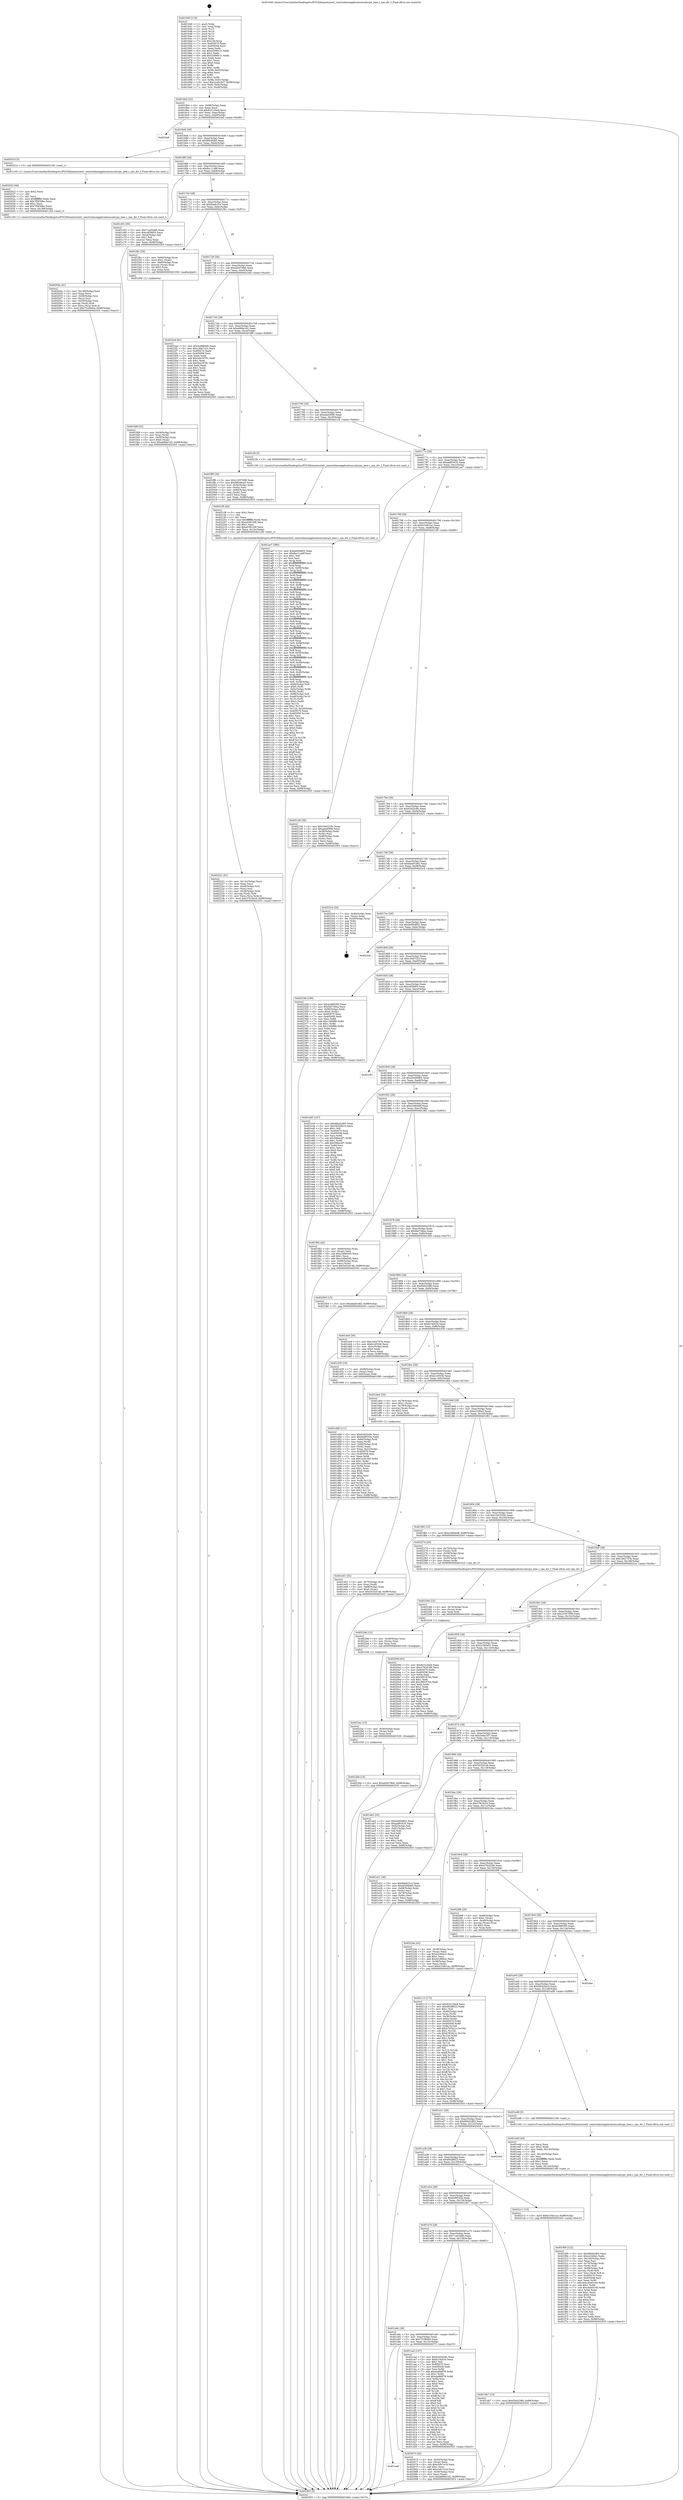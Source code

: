 digraph "0x401640" {
  label = "0x401640 (/mnt/c/Users/mathe/Desktop/tcc/POCII/binaries/extr_reactosbaseapplicationscalcrpn_ieee.c_rpn_div_f_Final-ollvm.out::main(0))"
  labelloc = "t"
  node[shape=record]

  Entry [label="",width=0.3,height=0.3,shape=circle,fillcolor=black,style=filled]
  "0x4016b4" [label="{
     0x4016b4 [32]\l
     | [instrs]\l
     &nbsp;&nbsp;0x4016b4 \<+6\>: mov -0x98(%rbp),%eax\l
     &nbsp;&nbsp;0x4016ba \<+2\>: mov %eax,%ecx\l
     &nbsp;&nbsp;0x4016bc \<+6\>: sub $0x82312be4,%ecx\l
     &nbsp;&nbsp;0x4016c2 \<+6\>: mov %eax,-0xac(%rbp)\l
     &nbsp;&nbsp;0x4016c8 \<+6\>: mov %ecx,-0xb0(%rbp)\l
     &nbsp;&nbsp;0x4016ce \<+6\>: je 00000000004024af \<main+0xe6f\>\l
  }"]
  "0x4024af" [label="{
     0x4024af\l
  }", style=dashed]
  "0x4016d4" [label="{
     0x4016d4 [28]\l
     | [instrs]\l
     &nbsp;&nbsp;0x4016d4 \<+5\>: jmp 00000000004016d9 \<main+0x99\>\l
     &nbsp;&nbsp;0x4016d9 \<+6\>: mov -0xac(%rbp),%eax\l
     &nbsp;&nbsp;0x4016df \<+5\>: sub $0x8854fcb5,%eax\l
     &nbsp;&nbsp;0x4016e4 \<+6\>: mov %eax,-0xb4(%rbp)\l
     &nbsp;&nbsp;0x4016ea \<+6\>: je 000000000040201d \<main+0x9dd\>\l
  }"]
  Exit [label="",width=0.3,height=0.3,shape=circle,fillcolor=black,style=filled,peripheries=2]
  "0x40201d" [label="{
     0x40201d [5]\l
     | [instrs]\l
     &nbsp;&nbsp;0x40201d \<+5\>: call 0000000000401160 \<next_i\>\l
     | [calls]\l
     &nbsp;&nbsp;0x401160 \{1\} (/mnt/c/Users/mathe/Desktop/tcc/POCII/binaries/extr_reactosbaseapplicationscalcrpn_ieee.c_rpn_div_f_Final-ollvm.out::next_i)\l
  }"]
  "0x4016f0" [label="{
     0x4016f0 [28]\l
     | [instrs]\l
     &nbsp;&nbsp;0x4016f0 \<+5\>: jmp 00000000004016f5 \<main+0xb5\>\l
     &nbsp;&nbsp;0x4016f5 \<+6\>: mov -0xac(%rbp),%eax\l
     &nbsp;&nbsp;0x4016fb \<+5\>: sub $0x8a111a6f,%eax\l
     &nbsp;&nbsp;0x401700 \<+6\>: mov %eax,-0xb8(%rbp)\l
     &nbsp;&nbsp;0x401706 \<+6\>: je 0000000000401c63 \<main+0x623\>\l
  }"]
  "0x4022bb" [label="{
     0x4022bb [15]\l
     | [instrs]\l
     &nbsp;&nbsp;0x4022bb \<+10\>: movl $0xa5b078b6,-0x98(%rbp)\l
     &nbsp;&nbsp;0x4022c5 \<+5\>: jmp 0000000000402503 \<main+0xec3\>\l
  }"]
  "0x401c63" [label="{
     0x401c63 [30]\l
     | [instrs]\l
     &nbsp;&nbsp;0x401c63 \<+5\>: mov $0x71a03a90,%eax\l
     &nbsp;&nbsp;0x401c68 \<+5\>: mov $0xc4f3fd03,%ecx\l
     &nbsp;&nbsp;0x401c6d \<+3\>: mov -0x2d(%rbp),%dl\l
     &nbsp;&nbsp;0x401c70 \<+3\>: test $0x1,%dl\l
     &nbsp;&nbsp;0x401c73 \<+3\>: cmovne %ecx,%eax\l
     &nbsp;&nbsp;0x401c76 \<+6\>: mov %eax,-0x98(%rbp)\l
     &nbsp;&nbsp;0x401c7c \<+5\>: jmp 0000000000402503 \<main+0xec3\>\l
  }"]
  "0x40170c" [label="{
     0x40170c [28]\l
     | [instrs]\l
     &nbsp;&nbsp;0x40170c \<+5\>: jmp 0000000000401711 \<main+0xd1\>\l
     &nbsp;&nbsp;0x401711 \<+6\>: mov -0xac(%rbp),%eax\l
     &nbsp;&nbsp;0x401717 \<+5\>: sub $0x94afc31e,%eax\l
     &nbsp;&nbsp;0x40171c \<+6\>: mov %eax,-0xbc(%rbp)\l
     &nbsp;&nbsp;0x401722 \<+6\>: je 0000000000401fbc \<main+0x97c\>\l
  }"]
  "0x4022ac" [label="{
     0x4022ac [15]\l
     | [instrs]\l
     &nbsp;&nbsp;0x4022ac \<+4\>: mov -0x40(%rbp),%rax\l
     &nbsp;&nbsp;0x4022b0 \<+3\>: mov (%rax),%rax\l
     &nbsp;&nbsp;0x4022b3 \<+3\>: mov %rax,%rdi\l
     &nbsp;&nbsp;0x4022b6 \<+5\>: call 0000000000401030 \<free@plt\>\l
     | [calls]\l
     &nbsp;&nbsp;0x401030 \{1\} (unknown)\l
  }"]
  "0x401fbc" [label="{
     0x401fbc [29]\l
     | [instrs]\l
     &nbsp;&nbsp;0x401fbc \<+4\>: mov -0x60(%rbp),%rax\l
     &nbsp;&nbsp;0x401fc0 \<+6\>: movl $0x1,(%rax)\l
     &nbsp;&nbsp;0x401fc6 \<+4\>: mov -0x60(%rbp),%rax\l
     &nbsp;&nbsp;0x401fca \<+3\>: movslq (%rax),%rax\l
     &nbsp;&nbsp;0x401fcd \<+4\>: shl $0x2,%rax\l
     &nbsp;&nbsp;0x401fd1 \<+3\>: mov %rax,%rdi\l
     &nbsp;&nbsp;0x401fd4 \<+5\>: call 0000000000401050 \<malloc@plt\>\l
     | [calls]\l
     &nbsp;&nbsp;0x401050 \{1\} (unknown)\l
  }"]
  "0x401728" [label="{
     0x401728 [28]\l
     | [instrs]\l
     &nbsp;&nbsp;0x401728 \<+5\>: jmp 000000000040172d \<main+0xed\>\l
     &nbsp;&nbsp;0x40172d \<+6\>: mov -0xac(%rbp),%eax\l
     &nbsp;&nbsp;0x401733 \<+5\>: sub $0xa5b078b6,%eax\l
     &nbsp;&nbsp;0x401738 \<+6\>: mov %eax,-0xc0(%rbp)\l
     &nbsp;&nbsp;0x40173e \<+6\>: je 00000000004022ed \<main+0xcad\>\l
  }"]
  "0x40229d" [label="{
     0x40229d [15]\l
     | [instrs]\l
     &nbsp;&nbsp;0x40229d \<+4\>: mov -0x58(%rbp),%rax\l
     &nbsp;&nbsp;0x4022a1 \<+3\>: mov (%rax),%rax\l
     &nbsp;&nbsp;0x4022a4 \<+3\>: mov %rax,%rdi\l
     &nbsp;&nbsp;0x4022a7 \<+5\>: call 0000000000401030 \<free@plt\>\l
     | [calls]\l
     &nbsp;&nbsp;0x401030 \{1\} (unknown)\l
  }"]
  "0x4022ed" [label="{
     0x4022ed [91]\l
     | [instrs]\l
     &nbsp;&nbsp;0x4022ed \<+5\>: mov $0x4c998300,%eax\l
     &nbsp;&nbsp;0x4022f2 \<+5\>: mov $0xc36d7c53,%ecx\l
     &nbsp;&nbsp;0x4022f7 \<+7\>: mov 0x405070,%edx\l
     &nbsp;&nbsp;0x4022fe \<+7\>: mov 0x405058,%esi\l
     &nbsp;&nbsp;0x402305 \<+2\>: mov %edx,%edi\l
     &nbsp;&nbsp;0x402307 \<+6\>: add $0x5eb19781,%edi\l
     &nbsp;&nbsp;0x40230d \<+3\>: sub $0x1,%edi\l
     &nbsp;&nbsp;0x402310 \<+6\>: sub $0x5eb19781,%edi\l
     &nbsp;&nbsp;0x402316 \<+3\>: imul %edi,%edx\l
     &nbsp;&nbsp;0x402319 \<+3\>: and $0x1,%edx\l
     &nbsp;&nbsp;0x40231c \<+3\>: cmp $0x0,%edx\l
     &nbsp;&nbsp;0x40231f \<+4\>: sete %r8b\l
     &nbsp;&nbsp;0x402323 \<+3\>: cmp $0xa,%esi\l
     &nbsp;&nbsp;0x402326 \<+4\>: setl %r9b\l
     &nbsp;&nbsp;0x40232a \<+3\>: mov %r8b,%r10b\l
     &nbsp;&nbsp;0x40232d \<+3\>: and %r9b,%r10b\l
     &nbsp;&nbsp;0x402330 \<+3\>: xor %r9b,%r8b\l
     &nbsp;&nbsp;0x402333 \<+3\>: or %r8b,%r10b\l
     &nbsp;&nbsp;0x402336 \<+4\>: test $0x1,%r10b\l
     &nbsp;&nbsp;0x40233a \<+3\>: cmovne %ecx,%eax\l
     &nbsp;&nbsp;0x40233d \<+6\>: mov %eax,-0x98(%rbp)\l
     &nbsp;&nbsp;0x402343 \<+5\>: jmp 0000000000402503 \<main+0xec3\>\l
  }"]
  "0x401744" [label="{
     0x401744 [28]\l
     | [instrs]\l
     &nbsp;&nbsp;0x401744 \<+5\>: jmp 0000000000401749 \<main+0x109\>\l
     &nbsp;&nbsp;0x401749 \<+6\>: mov -0xac(%rbp),%eax\l
     &nbsp;&nbsp;0x40174f \<+5\>: sub $0xa688e1d2,%eax\l
     &nbsp;&nbsp;0x401754 \<+6\>: mov %eax,-0xc4(%rbp)\l
     &nbsp;&nbsp;0x40175a \<+6\>: je 0000000000401ff9 \<main+0x9b9\>\l
  }"]
  "0x40228e" [label="{
     0x40228e [15]\l
     | [instrs]\l
     &nbsp;&nbsp;0x40228e \<+4\>: mov -0x70(%rbp),%rax\l
     &nbsp;&nbsp;0x402292 \<+3\>: mov (%rax),%rax\l
     &nbsp;&nbsp;0x402295 \<+3\>: mov %rax,%rdi\l
     &nbsp;&nbsp;0x402298 \<+5\>: call 0000000000401030 \<free@plt\>\l
     | [calls]\l
     &nbsp;&nbsp;0x401030 \{1\} (unknown)\l
  }"]
  "0x401ff9" [label="{
     0x401ff9 [36]\l
     | [instrs]\l
     &nbsp;&nbsp;0x401ff9 \<+5\>: mov $0x21937098,%eax\l
     &nbsp;&nbsp;0x401ffe \<+5\>: mov $0x8854fcb5,%ecx\l
     &nbsp;&nbsp;0x402003 \<+4\>: mov -0x50(%rbp),%rdx\l
     &nbsp;&nbsp;0x402007 \<+2\>: mov (%rdx),%esi\l
     &nbsp;&nbsp;0x402009 \<+4\>: mov -0x60(%rbp),%rdx\l
     &nbsp;&nbsp;0x40200d \<+2\>: cmp (%rdx),%esi\l
     &nbsp;&nbsp;0x40200f \<+3\>: cmovl %ecx,%eax\l
     &nbsp;&nbsp;0x402012 \<+6\>: mov %eax,-0x98(%rbp)\l
     &nbsp;&nbsp;0x402018 \<+5\>: jmp 0000000000402503 \<main+0xec3\>\l
  }"]
  "0x401760" [label="{
     0x401760 [28]\l
     | [instrs]\l
     &nbsp;&nbsp;0x401760 \<+5\>: jmp 0000000000401765 \<main+0x125\>\l
     &nbsp;&nbsp;0x401765 \<+6\>: mov -0xac(%rbp),%eax\l
     &nbsp;&nbsp;0x40176b \<+5\>: sub $0xaab45f06,%eax\l
     &nbsp;&nbsp;0x401770 \<+6\>: mov %eax,-0xc8(%rbp)\l
     &nbsp;&nbsp;0x401776 \<+6\>: je 00000000004021f4 \<main+0xbb4\>\l
  }"]
  "0x402221" [label="{
     0x402221 [41]\l
     | [instrs]\l
     &nbsp;&nbsp;0x402221 \<+6\>: mov -0x14c(%rbp),%ecx\l
     &nbsp;&nbsp;0x402227 \<+3\>: imul %eax,%ecx\l
     &nbsp;&nbsp;0x40222a \<+4\>: mov -0x40(%rbp),%rsi\l
     &nbsp;&nbsp;0x40222e \<+3\>: mov (%rsi),%rsi\l
     &nbsp;&nbsp;0x402231 \<+4\>: mov -0x38(%rbp),%rdi\l
     &nbsp;&nbsp;0x402235 \<+3\>: movslq (%rdi),%rdi\l
     &nbsp;&nbsp;0x402238 \<+3\>: mov %ecx,(%rsi,%rdi,4)\l
     &nbsp;&nbsp;0x40223b \<+10\>: movl $0x3761fe24,-0x98(%rbp)\l
     &nbsp;&nbsp;0x402245 \<+5\>: jmp 0000000000402503 \<main+0xec3\>\l
  }"]
  "0x4021f4" [label="{
     0x4021f4 [5]\l
     | [instrs]\l
     &nbsp;&nbsp;0x4021f4 \<+5\>: call 0000000000401160 \<next_i\>\l
     | [calls]\l
     &nbsp;&nbsp;0x401160 \{1\} (/mnt/c/Users/mathe/Desktop/tcc/POCII/binaries/extr_reactosbaseapplicationscalcrpn_ieee.c_rpn_div_f_Final-ollvm.out::next_i)\l
  }"]
  "0x40177c" [label="{
     0x40177c [28]\l
     | [instrs]\l
     &nbsp;&nbsp;0x40177c \<+5\>: jmp 0000000000401781 \<main+0x141\>\l
     &nbsp;&nbsp;0x401781 \<+6\>: mov -0xac(%rbp),%eax\l
     &nbsp;&nbsp;0x401787 \<+5\>: sub $0xaaf93435,%eax\l
     &nbsp;&nbsp;0x40178c \<+6\>: mov %eax,-0xcc(%rbp)\l
     &nbsp;&nbsp;0x401792 \<+6\>: je 0000000000401ae7 \<main+0x4a7\>\l
  }"]
  "0x4021f9" [label="{
     0x4021f9 [40]\l
     | [instrs]\l
     &nbsp;&nbsp;0x4021f9 \<+5\>: mov $0x2,%ecx\l
     &nbsp;&nbsp;0x4021fe \<+1\>: cltd\l
     &nbsp;&nbsp;0x4021ff \<+2\>: idiv %ecx\l
     &nbsp;&nbsp;0x402201 \<+6\>: imul $0xfffffffe,%edx,%ecx\l
     &nbsp;&nbsp;0x402207 \<+6\>: sub $0xa03812f8,%ecx\l
     &nbsp;&nbsp;0x40220d \<+3\>: add $0x1,%ecx\l
     &nbsp;&nbsp;0x402210 \<+6\>: add $0xa03812f8,%ecx\l
     &nbsp;&nbsp;0x402216 \<+6\>: mov %ecx,-0x14c(%rbp)\l
     &nbsp;&nbsp;0x40221c \<+5\>: call 0000000000401160 \<next_i\>\l
     | [calls]\l
     &nbsp;&nbsp;0x401160 \{1\} (/mnt/c/Users/mathe/Desktop/tcc/POCII/binaries/extr_reactosbaseapplicationscalcrpn_ieee.c_rpn_div_f_Final-ollvm.out::next_i)\l
  }"]
  "0x401ae7" [label="{
     0x401ae7 [380]\l
     | [instrs]\l
     &nbsp;&nbsp;0x401ae7 \<+5\>: mov $0xbe95d852,%eax\l
     &nbsp;&nbsp;0x401aec \<+5\>: mov $0x8a111a6f,%ecx\l
     &nbsp;&nbsp;0x401af1 \<+2\>: mov $0x1,%dl\l
     &nbsp;&nbsp;0x401af3 \<+2\>: xor %esi,%esi\l
     &nbsp;&nbsp;0x401af5 \<+3\>: mov %rsp,%rdi\l
     &nbsp;&nbsp;0x401af8 \<+4\>: add $0xfffffffffffffff0,%rdi\l
     &nbsp;&nbsp;0x401afc \<+3\>: mov %rdi,%rsp\l
     &nbsp;&nbsp;0x401aff \<+7\>: mov %rdi,-0x90(%rbp)\l
     &nbsp;&nbsp;0x401b06 \<+3\>: mov %rsp,%rdi\l
     &nbsp;&nbsp;0x401b09 \<+4\>: add $0xfffffffffffffff0,%rdi\l
     &nbsp;&nbsp;0x401b0d \<+3\>: mov %rdi,%rsp\l
     &nbsp;&nbsp;0x401b10 \<+3\>: mov %rsp,%r8\l
     &nbsp;&nbsp;0x401b13 \<+4\>: add $0xfffffffffffffff0,%r8\l
     &nbsp;&nbsp;0x401b17 \<+3\>: mov %r8,%rsp\l
     &nbsp;&nbsp;0x401b1a \<+7\>: mov %r8,-0x88(%rbp)\l
     &nbsp;&nbsp;0x401b21 \<+3\>: mov %rsp,%r8\l
     &nbsp;&nbsp;0x401b24 \<+4\>: add $0xfffffffffffffff0,%r8\l
     &nbsp;&nbsp;0x401b28 \<+3\>: mov %r8,%rsp\l
     &nbsp;&nbsp;0x401b2b \<+4\>: mov %r8,-0x80(%rbp)\l
     &nbsp;&nbsp;0x401b2f \<+3\>: mov %rsp,%r8\l
     &nbsp;&nbsp;0x401b32 \<+4\>: add $0xfffffffffffffff0,%r8\l
     &nbsp;&nbsp;0x401b36 \<+3\>: mov %r8,%rsp\l
     &nbsp;&nbsp;0x401b39 \<+4\>: mov %r8,-0x78(%rbp)\l
     &nbsp;&nbsp;0x401b3d \<+3\>: mov %rsp,%r8\l
     &nbsp;&nbsp;0x401b40 \<+4\>: add $0xfffffffffffffff0,%r8\l
     &nbsp;&nbsp;0x401b44 \<+3\>: mov %r8,%rsp\l
     &nbsp;&nbsp;0x401b47 \<+4\>: mov %r8,-0x70(%rbp)\l
     &nbsp;&nbsp;0x401b4b \<+3\>: mov %rsp,%r8\l
     &nbsp;&nbsp;0x401b4e \<+4\>: add $0xfffffffffffffff0,%r8\l
     &nbsp;&nbsp;0x401b52 \<+3\>: mov %r8,%rsp\l
     &nbsp;&nbsp;0x401b55 \<+4\>: mov %r8,-0x68(%rbp)\l
     &nbsp;&nbsp;0x401b59 \<+3\>: mov %rsp,%r8\l
     &nbsp;&nbsp;0x401b5c \<+4\>: add $0xfffffffffffffff0,%r8\l
     &nbsp;&nbsp;0x401b60 \<+3\>: mov %r8,%rsp\l
     &nbsp;&nbsp;0x401b63 \<+4\>: mov %r8,-0x60(%rbp)\l
     &nbsp;&nbsp;0x401b67 \<+3\>: mov %rsp,%r8\l
     &nbsp;&nbsp;0x401b6a \<+4\>: add $0xfffffffffffffff0,%r8\l
     &nbsp;&nbsp;0x401b6e \<+3\>: mov %r8,%rsp\l
     &nbsp;&nbsp;0x401b71 \<+4\>: mov %r8,-0x58(%rbp)\l
     &nbsp;&nbsp;0x401b75 \<+3\>: mov %rsp,%r8\l
     &nbsp;&nbsp;0x401b78 \<+4\>: add $0xfffffffffffffff0,%r8\l
     &nbsp;&nbsp;0x401b7c \<+3\>: mov %r8,%rsp\l
     &nbsp;&nbsp;0x401b7f \<+4\>: mov %r8,-0x50(%rbp)\l
     &nbsp;&nbsp;0x401b83 \<+3\>: mov %rsp,%r8\l
     &nbsp;&nbsp;0x401b86 \<+4\>: add $0xfffffffffffffff0,%r8\l
     &nbsp;&nbsp;0x401b8a \<+3\>: mov %r8,%rsp\l
     &nbsp;&nbsp;0x401b8d \<+4\>: mov %r8,-0x48(%rbp)\l
     &nbsp;&nbsp;0x401b91 \<+3\>: mov %rsp,%r8\l
     &nbsp;&nbsp;0x401b94 \<+4\>: add $0xfffffffffffffff0,%r8\l
     &nbsp;&nbsp;0x401b98 \<+3\>: mov %r8,%rsp\l
     &nbsp;&nbsp;0x401b9b \<+4\>: mov %r8,-0x40(%rbp)\l
     &nbsp;&nbsp;0x401b9f \<+3\>: mov %rsp,%r8\l
     &nbsp;&nbsp;0x401ba2 \<+4\>: add $0xfffffffffffffff0,%r8\l
     &nbsp;&nbsp;0x401ba6 \<+3\>: mov %r8,%rsp\l
     &nbsp;&nbsp;0x401ba9 \<+4\>: mov %r8,-0x38(%rbp)\l
     &nbsp;&nbsp;0x401bad \<+7\>: mov -0x90(%rbp),%r8\l
     &nbsp;&nbsp;0x401bb4 \<+7\>: movl $0x0,(%r8)\l
     &nbsp;&nbsp;0x401bbb \<+7\>: mov -0x9c(%rbp),%r9d\l
     &nbsp;&nbsp;0x401bc2 \<+3\>: mov %r9d,(%rdi)\l
     &nbsp;&nbsp;0x401bc5 \<+7\>: mov -0x88(%rbp),%r8\l
     &nbsp;&nbsp;0x401bcc \<+7\>: mov -0xa8(%rbp),%r10\l
     &nbsp;&nbsp;0x401bd3 \<+3\>: mov %r10,(%r8)\l
     &nbsp;&nbsp;0x401bd6 \<+3\>: cmpl $0x2,(%rdi)\l
     &nbsp;&nbsp;0x401bd9 \<+4\>: setne %r11b\l
     &nbsp;&nbsp;0x401bdd \<+4\>: and $0x1,%r11b\l
     &nbsp;&nbsp;0x401be1 \<+4\>: mov %r11b,-0x2d(%rbp)\l
     &nbsp;&nbsp;0x401be5 \<+7\>: mov 0x405070,%ebx\l
     &nbsp;&nbsp;0x401bec \<+8\>: mov 0x405058,%r14d\l
     &nbsp;&nbsp;0x401bf4 \<+3\>: sub $0x1,%esi\l
     &nbsp;&nbsp;0x401bf7 \<+3\>: mov %ebx,%r15d\l
     &nbsp;&nbsp;0x401bfa \<+3\>: add %esi,%r15d\l
     &nbsp;&nbsp;0x401bfd \<+4\>: imul %r15d,%ebx\l
     &nbsp;&nbsp;0x401c01 \<+3\>: and $0x1,%ebx\l
     &nbsp;&nbsp;0x401c04 \<+3\>: cmp $0x0,%ebx\l
     &nbsp;&nbsp;0x401c07 \<+4\>: sete %r11b\l
     &nbsp;&nbsp;0x401c0b \<+4\>: cmp $0xa,%r14d\l
     &nbsp;&nbsp;0x401c0f \<+4\>: setl %r12b\l
     &nbsp;&nbsp;0x401c13 \<+3\>: mov %r11b,%r13b\l
     &nbsp;&nbsp;0x401c16 \<+4\>: xor $0xff,%r13b\l
     &nbsp;&nbsp;0x401c1a \<+3\>: mov %r12b,%sil\l
     &nbsp;&nbsp;0x401c1d \<+4\>: xor $0xff,%sil\l
     &nbsp;&nbsp;0x401c21 \<+3\>: xor $0x1,%dl\l
     &nbsp;&nbsp;0x401c24 \<+3\>: mov %r13b,%dil\l
     &nbsp;&nbsp;0x401c27 \<+4\>: and $0xff,%dil\l
     &nbsp;&nbsp;0x401c2b \<+3\>: and %dl,%r11b\l
     &nbsp;&nbsp;0x401c2e \<+3\>: mov %sil,%r8b\l
     &nbsp;&nbsp;0x401c31 \<+4\>: and $0xff,%r8b\l
     &nbsp;&nbsp;0x401c35 \<+3\>: and %dl,%r12b\l
     &nbsp;&nbsp;0x401c38 \<+3\>: or %r11b,%dil\l
     &nbsp;&nbsp;0x401c3b \<+3\>: or %r12b,%r8b\l
     &nbsp;&nbsp;0x401c3e \<+3\>: xor %r8b,%dil\l
     &nbsp;&nbsp;0x401c41 \<+3\>: or %sil,%r13b\l
     &nbsp;&nbsp;0x401c44 \<+4\>: xor $0xff,%r13b\l
     &nbsp;&nbsp;0x401c48 \<+3\>: or $0x1,%dl\l
     &nbsp;&nbsp;0x401c4b \<+3\>: and %dl,%r13b\l
     &nbsp;&nbsp;0x401c4e \<+3\>: or %r13b,%dil\l
     &nbsp;&nbsp;0x401c51 \<+4\>: test $0x1,%dil\l
     &nbsp;&nbsp;0x401c55 \<+3\>: cmovne %ecx,%eax\l
     &nbsp;&nbsp;0x401c58 \<+6\>: mov %eax,-0x98(%rbp)\l
     &nbsp;&nbsp;0x401c5e \<+5\>: jmp 0000000000402503 \<main+0xec3\>\l
  }"]
  "0x401798" [label="{
     0x401798 [28]\l
     | [instrs]\l
     &nbsp;&nbsp;0x401798 \<+5\>: jmp 000000000040179d \<main+0x15d\>\l
     &nbsp;&nbsp;0x40179d \<+6\>: mov -0xac(%rbp),%eax\l
     &nbsp;&nbsp;0x4017a3 \<+5\>: sub $0xb154b1ac,%eax\l
     &nbsp;&nbsp;0x4017a8 \<+6\>: mov %eax,-0xd0(%rbp)\l
     &nbsp;&nbsp;0x4017ae \<+6\>: je 00000000004021d0 \<main+0xb90\>\l
  }"]
  "0x402115" [label="{
     0x402115 [172]\l
     | [instrs]\l
     &nbsp;&nbsp;0x402115 \<+5\>: mov $0x82312be4,%ecx\l
     &nbsp;&nbsp;0x40211a \<+5\>: mov $0x692f8023,%edx\l
     &nbsp;&nbsp;0x40211f \<+3\>: mov $0x1,%sil\l
     &nbsp;&nbsp;0x402122 \<+4\>: mov -0x40(%rbp),%rdi\l
     &nbsp;&nbsp;0x402126 \<+3\>: mov %rax,(%rdi)\l
     &nbsp;&nbsp;0x402129 \<+4\>: mov -0x38(%rbp),%rax\l
     &nbsp;&nbsp;0x40212d \<+6\>: movl $0x0,(%rax)\l
     &nbsp;&nbsp;0x402133 \<+8\>: mov 0x405070,%r8d\l
     &nbsp;&nbsp;0x40213b \<+8\>: mov 0x405058,%r9d\l
     &nbsp;&nbsp;0x402143 \<+3\>: mov %r8d,%r10d\l
     &nbsp;&nbsp;0x402146 \<+7\>: add $0xb783421c,%r10d\l
     &nbsp;&nbsp;0x40214d \<+4\>: sub $0x1,%r10d\l
     &nbsp;&nbsp;0x402151 \<+7\>: sub $0xb783421c,%r10d\l
     &nbsp;&nbsp;0x402158 \<+4\>: imul %r10d,%r8d\l
     &nbsp;&nbsp;0x40215c \<+4\>: and $0x1,%r8d\l
     &nbsp;&nbsp;0x402160 \<+4\>: cmp $0x0,%r8d\l
     &nbsp;&nbsp;0x402164 \<+4\>: sete %r11b\l
     &nbsp;&nbsp;0x402168 \<+4\>: cmp $0xa,%r9d\l
     &nbsp;&nbsp;0x40216c \<+3\>: setl %bl\l
     &nbsp;&nbsp;0x40216f \<+3\>: mov %r11b,%r14b\l
     &nbsp;&nbsp;0x402172 \<+4\>: xor $0xff,%r14b\l
     &nbsp;&nbsp;0x402176 \<+3\>: mov %bl,%r15b\l
     &nbsp;&nbsp;0x402179 \<+4\>: xor $0xff,%r15b\l
     &nbsp;&nbsp;0x40217d \<+4\>: xor $0x1,%sil\l
     &nbsp;&nbsp;0x402181 \<+3\>: mov %r14b,%r12b\l
     &nbsp;&nbsp;0x402184 \<+4\>: and $0xff,%r12b\l
     &nbsp;&nbsp;0x402188 \<+3\>: and %sil,%r11b\l
     &nbsp;&nbsp;0x40218b \<+3\>: mov %r15b,%r13b\l
     &nbsp;&nbsp;0x40218e \<+4\>: and $0xff,%r13b\l
     &nbsp;&nbsp;0x402192 \<+3\>: and %sil,%bl\l
     &nbsp;&nbsp;0x402195 \<+3\>: or %r11b,%r12b\l
     &nbsp;&nbsp;0x402198 \<+3\>: or %bl,%r13b\l
     &nbsp;&nbsp;0x40219b \<+3\>: xor %r13b,%r12b\l
     &nbsp;&nbsp;0x40219e \<+3\>: or %r15b,%r14b\l
     &nbsp;&nbsp;0x4021a1 \<+4\>: xor $0xff,%r14b\l
     &nbsp;&nbsp;0x4021a5 \<+4\>: or $0x1,%sil\l
     &nbsp;&nbsp;0x4021a9 \<+3\>: and %sil,%r14b\l
     &nbsp;&nbsp;0x4021ac \<+3\>: or %r14b,%r12b\l
     &nbsp;&nbsp;0x4021af \<+4\>: test $0x1,%r12b\l
     &nbsp;&nbsp;0x4021b3 \<+3\>: cmovne %edx,%ecx\l
     &nbsp;&nbsp;0x4021b6 \<+6\>: mov %ecx,-0x98(%rbp)\l
     &nbsp;&nbsp;0x4021bc \<+5\>: jmp 0000000000402503 \<main+0xec3\>\l
  }"]
  "0x4021d0" [label="{
     0x4021d0 [36]\l
     | [instrs]\l
     &nbsp;&nbsp;0x4021d0 \<+5\>: mov $0x1b62229c,%eax\l
     &nbsp;&nbsp;0x4021d5 \<+5\>: mov $0xaab45f06,%ecx\l
     &nbsp;&nbsp;0x4021da \<+4\>: mov -0x38(%rbp),%rdx\l
     &nbsp;&nbsp;0x4021de \<+2\>: mov (%rdx),%esi\l
     &nbsp;&nbsp;0x4021e0 \<+4\>: mov -0x48(%rbp),%rdx\l
     &nbsp;&nbsp;0x4021e4 \<+2\>: cmp (%rdx),%esi\l
     &nbsp;&nbsp;0x4021e6 \<+3\>: cmovl %ecx,%eax\l
     &nbsp;&nbsp;0x4021e9 \<+6\>: mov %eax,-0x98(%rbp)\l
     &nbsp;&nbsp;0x4021ef \<+5\>: jmp 0000000000402503 \<main+0xec3\>\l
  }"]
  "0x4017b4" [label="{
     0x4017b4 [28]\l
     | [instrs]\l
     &nbsp;&nbsp;0x4017b4 \<+5\>: jmp 00000000004017b9 \<main+0x179\>\l
     &nbsp;&nbsp;0x4017b9 \<+6\>: mov -0xac(%rbp),%eax\l
     &nbsp;&nbsp;0x4017bf \<+5\>: sub $0xb3d32c8c,%eax\l
     &nbsp;&nbsp;0x4017c4 \<+6\>: mov %eax,-0xd4(%rbp)\l
     &nbsp;&nbsp;0x4017ca \<+6\>: je 0000000000402421 \<main+0xde1\>\l
  }"]
  "0x401aa8" [label="{
     0x401aa8\l
  }", style=dashed]
  "0x402421" [label="{
     0x402421\l
  }", style=dashed]
  "0x4017d0" [label="{
     0x4017d0 [28]\l
     | [instrs]\l
     &nbsp;&nbsp;0x4017d0 \<+5\>: jmp 00000000004017d5 \<main+0x195\>\l
     &nbsp;&nbsp;0x4017d5 \<+6\>: mov -0xac(%rbp),%eax\l
     &nbsp;&nbsp;0x4017db \<+5\>: sub $0xbda91b82,%eax\l
     &nbsp;&nbsp;0x4017e0 \<+6\>: mov %eax,-0xd8(%rbp)\l
     &nbsp;&nbsp;0x4017e6 \<+6\>: je 00000000004023c4 \<main+0xd84\>\l
  }"]
  "0x402073" [label="{
     0x402073 [42]\l
     | [instrs]\l
     &nbsp;&nbsp;0x402073 \<+4\>: mov -0x50(%rbp),%rax\l
     &nbsp;&nbsp;0x402077 \<+2\>: mov (%rax),%ecx\l
     &nbsp;&nbsp;0x402079 \<+6\>: sub $0xc5dc7e19,%ecx\l
     &nbsp;&nbsp;0x40207f \<+3\>: add $0x1,%ecx\l
     &nbsp;&nbsp;0x402082 \<+6\>: add $0xc5dc7e19,%ecx\l
     &nbsp;&nbsp;0x402088 \<+4\>: mov -0x50(%rbp),%rax\l
     &nbsp;&nbsp;0x40208c \<+2\>: mov %ecx,(%rax)\l
     &nbsp;&nbsp;0x40208e \<+10\>: movl $0xa688e1d2,-0x98(%rbp)\l
     &nbsp;&nbsp;0x402098 \<+5\>: jmp 0000000000402503 \<main+0xec3\>\l
  }"]
  "0x4023c4" [label="{
     0x4023c4 [24]\l
     | [instrs]\l
     &nbsp;&nbsp;0x4023c4 \<+7\>: mov -0x90(%rbp),%rax\l
     &nbsp;&nbsp;0x4023cb \<+2\>: mov (%rax),%eax\l
     &nbsp;&nbsp;0x4023cd \<+4\>: lea -0x28(%rbp),%rsp\l
     &nbsp;&nbsp;0x4023d1 \<+1\>: pop %rbx\l
     &nbsp;&nbsp;0x4023d2 \<+2\>: pop %r12\l
     &nbsp;&nbsp;0x4023d4 \<+2\>: pop %r13\l
     &nbsp;&nbsp;0x4023d6 \<+2\>: pop %r14\l
     &nbsp;&nbsp;0x4023d8 \<+2\>: pop %r15\l
     &nbsp;&nbsp;0x4023da \<+1\>: pop %rbp\l
     &nbsp;&nbsp;0x4023db \<+1\>: ret\l
  }"]
  "0x4017ec" [label="{
     0x4017ec [28]\l
     | [instrs]\l
     &nbsp;&nbsp;0x4017ec \<+5\>: jmp 00000000004017f1 \<main+0x1b1\>\l
     &nbsp;&nbsp;0x4017f1 \<+6\>: mov -0xac(%rbp),%eax\l
     &nbsp;&nbsp;0x4017f7 \<+5\>: sub $0xbe95d852,%eax\l
     &nbsp;&nbsp;0x4017fc \<+6\>: mov %eax,-0xdc(%rbp)\l
     &nbsp;&nbsp;0x401802 \<+6\>: je 00000000004023dc \<main+0xd9c\>\l
  }"]
  "0x40204a" [label="{
     0x40204a [41]\l
     | [instrs]\l
     &nbsp;&nbsp;0x40204a \<+6\>: mov -0x148(%rbp),%ecx\l
     &nbsp;&nbsp;0x402050 \<+3\>: imul %eax,%ecx\l
     &nbsp;&nbsp;0x402053 \<+4\>: mov -0x58(%rbp),%rsi\l
     &nbsp;&nbsp;0x402057 \<+3\>: mov (%rsi),%rsi\l
     &nbsp;&nbsp;0x40205a \<+4\>: mov -0x50(%rbp),%rdi\l
     &nbsp;&nbsp;0x40205e \<+3\>: movslq (%rdi),%rdi\l
     &nbsp;&nbsp;0x402061 \<+3\>: mov %ecx,(%rsi,%rdi,4)\l
     &nbsp;&nbsp;0x402064 \<+10\>: movl $0x751f9d44,-0x98(%rbp)\l
     &nbsp;&nbsp;0x40206e \<+5\>: jmp 0000000000402503 \<main+0xec3\>\l
  }"]
  "0x4023dc" [label="{
     0x4023dc\l
  }", style=dashed]
  "0x401808" [label="{
     0x401808 [28]\l
     | [instrs]\l
     &nbsp;&nbsp;0x401808 \<+5\>: jmp 000000000040180d \<main+0x1cd\>\l
     &nbsp;&nbsp;0x40180d \<+6\>: mov -0xac(%rbp),%eax\l
     &nbsp;&nbsp;0x401813 \<+5\>: sub $0xc36d7c53,%eax\l
     &nbsp;&nbsp;0x401818 \<+6\>: mov %eax,-0xe0(%rbp)\l
     &nbsp;&nbsp;0x40181e \<+6\>: je 0000000000402348 \<main+0xd08\>\l
  }"]
  "0x402022" [label="{
     0x402022 [40]\l
     | [instrs]\l
     &nbsp;&nbsp;0x402022 \<+5\>: mov $0x2,%ecx\l
     &nbsp;&nbsp;0x402027 \<+1\>: cltd\l
     &nbsp;&nbsp;0x402028 \<+2\>: idiv %ecx\l
     &nbsp;&nbsp;0x40202a \<+6\>: imul $0xfffffffe,%edx,%ecx\l
     &nbsp;&nbsp;0x402030 \<+6\>: add $0x7f5839bc,%ecx\l
     &nbsp;&nbsp;0x402036 \<+3\>: add $0x1,%ecx\l
     &nbsp;&nbsp;0x402039 \<+6\>: sub $0x7f5839bc,%ecx\l
     &nbsp;&nbsp;0x40203f \<+6\>: mov %ecx,-0x148(%rbp)\l
     &nbsp;&nbsp;0x402045 \<+5\>: call 0000000000401160 \<next_i\>\l
     | [calls]\l
     &nbsp;&nbsp;0x401160 \{1\} (/mnt/c/Users/mathe/Desktop/tcc/POCII/binaries/extr_reactosbaseapplicationscalcrpn_ieee.c_rpn_div_f_Final-ollvm.out::next_i)\l
  }"]
  "0x402348" [label="{
     0x402348 [109]\l
     | [instrs]\l
     &nbsp;&nbsp;0x402348 \<+5\>: mov $0x4c998300,%eax\l
     &nbsp;&nbsp;0x40234d \<+5\>: mov $0xf4d726ea,%ecx\l
     &nbsp;&nbsp;0x402352 \<+7\>: mov -0x90(%rbp),%rdx\l
     &nbsp;&nbsp;0x402359 \<+6\>: movl $0x0,(%rdx)\l
     &nbsp;&nbsp;0x40235f \<+7\>: mov 0x405070,%esi\l
     &nbsp;&nbsp;0x402366 \<+7\>: mov 0x405058,%edi\l
     &nbsp;&nbsp;0x40236d \<+3\>: mov %esi,%r8d\l
     &nbsp;&nbsp;0x402370 \<+7\>: add $0x1360f88,%r8d\l
     &nbsp;&nbsp;0x402377 \<+4\>: sub $0x1,%r8d\l
     &nbsp;&nbsp;0x40237b \<+7\>: sub $0x1360f88,%r8d\l
     &nbsp;&nbsp;0x402382 \<+4\>: imul %r8d,%esi\l
     &nbsp;&nbsp;0x402386 \<+3\>: and $0x1,%esi\l
     &nbsp;&nbsp;0x402389 \<+3\>: cmp $0x0,%esi\l
     &nbsp;&nbsp;0x40238c \<+4\>: sete %r9b\l
     &nbsp;&nbsp;0x402390 \<+3\>: cmp $0xa,%edi\l
     &nbsp;&nbsp;0x402393 \<+4\>: setl %r10b\l
     &nbsp;&nbsp;0x402397 \<+3\>: mov %r9b,%r11b\l
     &nbsp;&nbsp;0x40239a \<+3\>: and %r10b,%r11b\l
     &nbsp;&nbsp;0x40239d \<+3\>: xor %r10b,%r9b\l
     &nbsp;&nbsp;0x4023a0 \<+3\>: or %r9b,%r11b\l
     &nbsp;&nbsp;0x4023a3 \<+4\>: test $0x1,%r11b\l
     &nbsp;&nbsp;0x4023a7 \<+3\>: cmovne %ecx,%eax\l
     &nbsp;&nbsp;0x4023aa \<+6\>: mov %eax,-0x98(%rbp)\l
     &nbsp;&nbsp;0x4023b0 \<+5\>: jmp 0000000000402503 \<main+0xec3\>\l
  }"]
  "0x401824" [label="{
     0x401824 [28]\l
     | [instrs]\l
     &nbsp;&nbsp;0x401824 \<+5\>: jmp 0000000000401829 \<main+0x1e9\>\l
     &nbsp;&nbsp;0x401829 \<+6\>: mov -0xac(%rbp),%eax\l
     &nbsp;&nbsp;0x40182f \<+5\>: sub $0xc4f3fd03,%eax\l
     &nbsp;&nbsp;0x401834 \<+6\>: mov %eax,-0xe4(%rbp)\l
     &nbsp;&nbsp;0x40183a \<+6\>: je 0000000000401c81 \<main+0x641\>\l
  }"]
  "0x401fd9" [label="{
     0x401fd9 [32]\l
     | [instrs]\l
     &nbsp;&nbsp;0x401fd9 \<+4\>: mov -0x58(%rbp),%rdi\l
     &nbsp;&nbsp;0x401fdd \<+3\>: mov %rax,(%rdi)\l
     &nbsp;&nbsp;0x401fe0 \<+4\>: mov -0x50(%rbp),%rax\l
     &nbsp;&nbsp;0x401fe4 \<+6\>: movl $0x0,(%rax)\l
     &nbsp;&nbsp;0x401fea \<+10\>: movl $0xa688e1d2,-0x98(%rbp)\l
     &nbsp;&nbsp;0x401ff4 \<+5\>: jmp 0000000000402503 \<main+0xec3\>\l
  }"]
  "0x401c81" [label="{
     0x401c81\l
  }", style=dashed]
  "0x401840" [label="{
     0x401840 [28]\l
     | [instrs]\l
     &nbsp;&nbsp;0x401840 \<+5\>: jmp 0000000000401845 \<main+0x205\>\l
     &nbsp;&nbsp;0x401845 \<+6\>: mov -0xac(%rbp),%eax\l
     &nbsp;&nbsp;0x40184b \<+5\>: sub $0xd5499d65,%eax\l
     &nbsp;&nbsp;0x401850 \<+6\>: mov %eax,-0xe8(%rbp)\l
     &nbsp;&nbsp;0x401856 \<+6\>: je 0000000000401e45 \<main+0x805\>\l
  }"]
  "0x401f09" [label="{
     0x401f09 [122]\l
     | [instrs]\l
     &nbsp;&nbsp;0x401f09 \<+5\>: mov $0x66b42d63,%ecx\l
     &nbsp;&nbsp;0x401f0e \<+5\>: mov $0xe22d6e2,%edx\l
     &nbsp;&nbsp;0x401f13 \<+6\>: mov -0x144(%rbp),%esi\l
     &nbsp;&nbsp;0x401f19 \<+3\>: imul %eax,%esi\l
     &nbsp;&nbsp;0x401f1c \<+4\>: mov -0x70(%rbp),%rdi\l
     &nbsp;&nbsp;0x401f20 \<+3\>: mov (%rdi),%rdi\l
     &nbsp;&nbsp;0x401f23 \<+4\>: mov -0x68(%rbp),%r8\l
     &nbsp;&nbsp;0x401f27 \<+3\>: movslq (%r8),%r8\l
     &nbsp;&nbsp;0x401f2a \<+4\>: mov %esi,(%rdi,%r8,4)\l
     &nbsp;&nbsp;0x401f2e \<+7\>: mov 0x405070,%eax\l
     &nbsp;&nbsp;0x401f35 \<+7\>: mov 0x405058,%esi\l
     &nbsp;&nbsp;0x401f3c \<+3\>: mov %eax,%r9d\l
     &nbsp;&nbsp;0x401f3f \<+7\>: add $0xc44d516e,%r9d\l
     &nbsp;&nbsp;0x401f46 \<+4\>: sub $0x1,%r9d\l
     &nbsp;&nbsp;0x401f4a \<+7\>: sub $0xc44d516e,%r9d\l
     &nbsp;&nbsp;0x401f51 \<+4\>: imul %r9d,%eax\l
     &nbsp;&nbsp;0x401f55 \<+3\>: and $0x1,%eax\l
     &nbsp;&nbsp;0x401f58 \<+3\>: cmp $0x0,%eax\l
     &nbsp;&nbsp;0x401f5b \<+4\>: sete %r10b\l
     &nbsp;&nbsp;0x401f5f \<+3\>: cmp $0xa,%esi\l
     &nbsp;&nbsp;0x401f62 \<+4\>: setl %r11b\l
     &nbsp;&nbsp;0x401f66 \<+3\>: mov %r10b,%bl\l
     &nbsp;&nbsp;0x401f69 \<+3\>: and %r11b,%bl\l
     &nbsp;&nbsp;0x401f6c \<+3\>: xor %r11b,%r10b\l
     &nbsp;&nbsp;0x401f6f \<+3\>: or %r10b,%bl\l
     &nbsp;&nbsp;0x401f72 \<+3\>: test $0x1,%bl\l
     &nbsp;&nbsp;0x401f75 \<+3\>: cmovne %edx,%ecx\l
     &nbsp;&nbsp;0x401f78 \<+6\>: mov %ecx,-0x98(%rbp)\l
     &nbsp;&nbsp;0x401f7e \<+5\>: jmp 0000000000402503 \<main+0xec3\>\l
  }"]
  "0x401e45" [label="{
     0x401e45 [147]\l
     | [instrs]\l
     &nbsp;&nbsp;0x401e45 \<+5\>: mov $0x66b42d63,%eax\l
     &nbsp;&nbsp;0x401e4a \<+5\>: mov $0x592b5b1b,%ecx\l
     &nbsp;&nbsp;0x401e4f \<+2\>: mov $0x1,%dl\l
     &nbsp;&nbsp;0x401e51 \<+7\>: mov 0x405070,%esi\l
     &nbsp;&nbsp;0x401e58 \<+7\>: mov 0x405058,%edi\l
     &nbsp;&nbsp;0x401e5f \<+3\>: mov %esi,%r8d\l
     &nbsp;&nbsp;0x401e62 \<+7\>: sub $0x59bec4f7,%r8d\l
     &nbsp;&nbsp;0x401e69 \<+4\>: sub $0x1,%r8d\l
     &nbsp;&nbsp;0x401e6d \<+7\>: add $0x59bec4f7,%r8d\l
     &nbsp;&nbsp;0x401e74 \<+4\>: imul %r8d,%esi\l
     &nbsp;&nbsp;0x401e78 \<+3\>: and $0x1,%esi\l
     &nbsp;&nbsp;0x401e7b \<+3\>: cmp $0x0,%esi\l
     &nbsp;&nbsp;0x401e7e \<+4\>: sete %r9b\l
     &nbsp;&nbsp;0x401e82 \<+3\>: cmp $0xa,%edi\l
     &nbsp;&nbsp;0x401e85 \<+4\>: setl %r10b\l
     &nbsp;&nbsp;0x401e89 \<+3\>: mov %r9b,%r11b\l
     &nbsp;&nbsp;0x401e8c \<+4\>: xor $0xff,%r11b\l
     &nbsp;&nbsp;0x401e90 \<+3\>: mov %r10b,%bl\l
     &nbsp;&nbsp;0x401e93 \<+3\>: xor $0xff,%bl\l
     &nbsp;&nbsp;0x401e96 \<+3\>: xor $0x0,%dl\l
     &nbsp;&nbsp;0x401e99 \<+3\>: mov %r11b,%r14b\l
     &nbsp;&nbsp;0x401e9c \<+4\>: and $0x0,%r14b\l
     &nbsp;&nbsp;0x401ea0 \<+3\>: and %dl,%r9b\l
     &nbsp;&nbsp;0x401ea3 \<+3\>: mov %bl,%r15b\l
     &nbsp;&nbsp;0x401ea6 \<+4\>: and $0x0,%r15b\l
     &nbsp;&nbsp;0x401eaa \<+3\>: and %dl,%r10b\l
     &nbsp;&nbsp;0x401ead \<+3\>: or %r9b,%r14b\l
     &nbsp;&nbsp;0x401eb0 \<+3\>: or %r10b,%r15b\l
     &nbsp;&nbsp;0x401eb3 \<+3\>: xor %r15b,%r14b\l
     &nbsp;&nbsp;0x401eb6 \<+3\>: or %bl,%r11b\l
     &nbsp;&nbsp;0x401eb9 \<+4\>: xor $0xff,%r11b\l
     &nbsp;&nbsp;0x401ebd \<+3\>: or $0x0,%dl\l
     &nbsp;&nbsp;0x401ec0 \<+3\>: and %dl,%r11b\l
     &nbsp;&nbsp;0x401ec3 \<+3\>: or %r11b,%r14b\l
     &nbsp;&nbsp;0x401ec6 \<+4\>: test $0x1,%r14b\l
     &nbsp;&nbsp;0x401eca \<+3\>: cmovne %ecx,%eax\l
     &nbsp;&nbsp;0x401ecd \<+6\>: mov %eax,-0x98(%rbp)\l
     &nbsp;&nbsp;0x401ed3 \<+5\>: jmp 0000000000402503 \<main+0xec3\>\l
  }"]
  "0x40185c" [label="{
     0x40185c [28]\l
     | [instrs]\l
     &nbsp;&nbsp;0x40185c \<+5\>: jmp 0000000000401861 \<main+0x221\>\l
     &nbsp;&nbsp;0x401861 \<+6\>: mov -0xac(%rbp),%eax\l
     &nbsp;&nbsp;0x401867 \<+5\>: sub $0xe3d64edf,%eax\l
     &nbsp;&nbsp;0x40186c \<+6\>: mov %eax,-0xec(%rbp)\l
     &nbsp;&nbsp;0x401872 \<+6\>: je 0000000000401f92 \<main+0x952\>\l
  }"]
  "0x401edd" [label="{
     0x401edd [44]\l
     | [instrs]\l
     &nbsp;&nbsp;0x401edd \<+2\>: xor %ecx,%ecx\l
     &nbsp;&nbsp;0x401edf \<+5\>: mov $0x2,%edx\l
     &nbsp;&nbsp;0x401ee4 \<+6\>: mov %edx,-0x140(%rbp)\l
     &nbsp;&nbsp;0x401eea \<+1\>: cltd\l
     &nbsp;&nbsp;0x401eeb \<+6\>: mov -0x140(%rbp),%esi\l
     &nbsp;&nbsp;0x401ef1 \<+2\>: idiv %esi\l
     &nbsp;&nbsp;0x401ef3 \<+6\>: imul $0xfffffffe,%edx,%edx\l
     &nbsp;&nbsp;0x401ef9 \<+3\>: sub $0x1,%ecx\l
     &nbsp;&nbsp;0x401efc \<+2\>: sub %ecx,%edx\l
     &nbsp;&nbsp;0x401efe \<+6\>: mov %edx,-0x144(%rbp)\l
     &nbsp;&nbsp;0x401f04 \<+5\>: call 0000000000401160 \<next_i\>\l
     | [calls]\l
     &nbsp;&nbsp;0x401160 \{1\} (/mnt/c/Users/mathe/Desktop/tcc/POCII/binaries/extr_reactosbaseapplicationscalcrpn_ieee.c_rpn_div_f_Final-ollvm.out::next_i)\l
  }"]
  "0x401f92" [label="{
     0x401f92 [42]\l
     | [instrs]\l
     &nbsp;&nbsp;0x401f92 \<+4\>: mov -0x68(%rbp),%rax\l
     &nbsp;&nbsp;0x401f96 \<+2\>: mov (%rax),%ecx\l
     &nbsp;&nbsp;0x401f98 \<+6\>: sub $0xc349e5d5,%ecx\l
     &nbsp;&nbsp;0x401f9e \<+3\>: add $0x1,%ecx\l
     &nbsp;&nbsp;0x401fa1 \<+6\>: add $0xc349e5d5,%ecx\l
     &nbsp;&nbsp;0x401fa7 \<+4\>: mov -0x68(%rbp),%rax\l
     &nbsp;&nbsp;0x401fab \<+2\>: mov %ecx,(%rax)\l
     &nbsp;&nbsp;0x401fad \<+10\>: movl $0x3432d14b,-0x98(%rbp)\l
     &nbsp;&nbsp;0x401fb7 \<+5\>: jmp 0000000000402503 \<main+0xec3\>\l
  }"]
  "0x401878" [label="{
     0x401878 [28]\l
     | [instrs]\l
     &nbsp;&nbsp;0x401878 \<+5\>: jmp 000000000040187d \<main+0x23d\>\l
     &nbsp;&nbsp;0x40187d \<+6\>: mov -0xac(%rbp),%eax\l
     &nbsp;&nbsp;0x401883 \<+5\>: sub $0xf4d726ea,%eax\l
     &nbsp;&nbsp;0x401888 \<+6\>: mov %eax,-0xf0(%rbp)\l
     &nbsp;&nbsp;0x40188e \<+6\>: je 00000000004023b5 \<main+0xd75\>\l
  }"]
  "0x401e01" [label="{
     0x401e01 [32]\l
     | [instrs]\l
     &nbsp;&nbsp;0x401e01 \<+4\>: mov -0x70(%rbp),%rdi\l
     &nbsp;&nbsp;0x401e05 \<+3\>: mov %rax,(%rdi)\l
     &nbsp;&nbsp;0x401e08 \<+4\>: mov -0x68(%rbp),%rax\l
     &nbsp;&nbsp;0x401e0c \<+6\>: movl $0x0,(%rax)\l
     &nbsp;&nbsp;0x401e12 \<+10\>: movl $0x3432d14b,-0x98(%rbp)\l
     &nbsp;&nbsp;0x401e1c \<+5\>: jmp 0000000000402503 \<main+0xec3\>\l
  }"]
  "0x4023b5" [label="{
     0x4023b5 [15]\l
     | [instrs]\l
     &nbsp;&nbsp;0x4023b5 \<+10\>: movl $0xbda91b82,-0x98(%rbp)\l
     &nbsp;&nbsp;0x4023bf \<+5\>: jmp 0000000000402503 \<main+0xec3\>\l
  }"]
  "0x401894" [label="{
     0x401894 [28]\l
     | [instrs]\l
     &nbsp;&nbsp;0x401894 \<+5\>: jmp 0000000000401899 \<main+0x259\>\l
     &nbsp;&nbsp;0x401899 \<+6\>: mov -0xac(%rbp),%eax\l
     &nbsp;&nbsp;0x40189f \<+5\>: sub $0xf5d42580,%eax\l
     &nbsp;&nbsp;0x4018a4 \<+6\>: mov %eax,-0xf4(%rbp)\l
     &nbsp;&nbsp;0x4018aa \<+6\>: je 0000000000401dc6 \<main+0x786\>\l
  }"]
  "0x401d48" [label="{
     0x401d48 [111]\l
     | [instrs]\l
     &nbsp;&nbsp;0x401d48 \<+5\>: mov $0xb3d32c8c,%ecx\l
     &nbsp;&nbsp;0x401d4d \<+5\>: mov $0x6e9f332b,%edx\l
     &nbsp;&nbsp;0x401d52 \<+4\>: mov -0x80(%rbp),%rdi\l
     &nbsp;&nbsp;0x401d56 \<+2\>: mov %eax,(%rdi)\l
     &nbsp;&nbsp;0x401d58 \<+4\>: mov -0x80(%rbp),%rdi\l
     &nbsp;&nbsp;0x401d5c \<+2\>: mov (%rdi),%eax\l
     &nbsp;&nbsp;0x401d5e \<+3\>: mov %eax,-0x2c(%rbp)\l
     &nbsp;&nbsp;0x401d61 \<+7\>: mov 0x405070,%eax\l
     &nbsp;&nbsp;0x401d68 \<+7\>: mov 0x405058,%esi\l
     &nbsp;&nbsp;0x401d6f \<+3\>: mov %eax,%r8d\l
     &nbsp;&nbsp;0x401d72 \<+7\>: sub $0x1e2fc349,%r8d\l
     &nbsp;&nbsp;0x401d79 \<+4\>: sub $0x1,%r8d\l
     &nbsp;&nbsp;0x401d7d \<+7\>: add $0x1e2fc349,%r8d\l
     &nbsp;&nbsp;0x401d84 \<+4\>: imul %r8d,%eax\l
     &nbsp;&nbsp;0x401d88 \<+3\>: and $0x1,%eax\l
     &nbsp;&nbsp;0x401d8b \<+3\>: cmp $0x0,%eax\l
     &nbsp;&nbsp;0x401d8e \<+4\>: sete %r9b\l
     &nbsp;&nbsp;0x401d92 \<+3\>: cmp $0xa,%esi\l
     &nbsp;&nbsp;0x401d95 \<+4\>: setl %r10b\l
     &nbsp;&nbsp;0x401d99 \<+3\>: mov %r9b,%r11b\l
     &nbsp;&nbsp;0x401d9c \<+3\>: and %r10b,%r11b\l
     &nbsp;&nbsp;0x401d9f \<+3\>: xor %r10b,%r9b\l
     &nbsp;&nbsp;0x401da2 \<+3\>: or %r9b,%r11b\l
     &nbsp;&nbsp;0x401da5 \<+4\>: test $0x1,%r11b\l
     &nbsp;&nbsp;0x401da9 \<+3\>: cmovne %edx,%ecx\l
     &nbsp;&nbsp;0x401dac \<+6\>: mov %ecx,-0x98(%rbp)\l
     &nbsp;&nbsp;0x401db2 \<+5\>: jmp 0000000000402503 \<main+0xec3\>\l
  }"]
  "0x401dc6" [label="{
     0x401dc6 [30]\l
     | [instrs]\l
     &nbsp;&nbsp;0x401dc6 \<+5\>: mov $0x1b62757b,%eax\l
     &nbsp;&nbsp;0x401dcb \<+5\>: mov $0xb1d5536,%ecx\l
     &nbsp;&nbsp;0x401dd0 \<+3\>: mov -0x2c(%rbp),%edx\l
     &nbsp;&nbsp;0x401dd3 \<+3\>: cmp $0x0,%edx\l
     &nbsp;&nbsp;0x401dd6 \<+3\>: cmove %ecx,%eax\l
     &nbsp;&nbsp;0x401dd9 \<+6\>: mov %eax,-0x98(%rbp)\l
     &nbsp;&nbsp;0x401ddf \<+5\>: jmp 0000000000402503 \<main+0xec3\>\l
  }"]
  "0x4018b0" [label="{
     0x4018b0 [28]\l
     | [instrs]\l
     &nbsp;&nbsp;0x4018b0 \<+5\>: jmp 00000000004018b5 \<main+0x275\>\l
     &nbsp;&nbsp;0x4018b5 \<+6\>: mov -0xac(%rbp),%eax\l
     &nbsp;&nbsp;0x4018bb \<+5\>: sub $0xb14b534,%eax\l
     &nbsp;&nbsp;0x4018c0 \<+6\>: mov %eax,-0xf8(%rbp)\l
     &nbsp;&nbsp;0x4018c6 \<+6\>: je 0000000000401d35 \<main+0x6f5\>\l
  }"]
  "0x401a8c" [label="{
     0x401a8c [28]\l
     | [instrs]\l
     &nbsp;&nbsp;0x401a8c \<+5\>: jmp 0000000000401a91 \<main+0x451\>\l
     &nbsp;&nbsp;0x401a91 \<+6\>: mov -0xac(%rbp),%eax\l
     &nbsp;&nbsp;0x401a97 \<+5\>: sub $0x751f9d44,%eax\l
     &nbsp;&nbsp;0x401a9c \<+6\>: mov %eax,-0x13c(%rbp)\l
     &nbsp;&nbsp;0x401aa2 \<+6\>: je 0000000000402073 \<main+0xa33\>\l
  }"]
  "0x401d35" [label="{
     0x401d35 [19]\l
     | [instrs]\l
     &nbsp;&nbsp;0x401d35 \<+7\>: mov -0x88(%rbp),%rax\l
     &nbsp;&nbsp;0x401d3c \<+3\>: mov (%rax),%rax\l
     &nbsp;&nbsp;0x401d3f \<+4\>: mov 0x8(%rax),%rdi\l
     &nbsp;&nbsp;0x401d43 \<+5\>: call 0000000000401060 \<atoi@plt\>\l
     | [calls]\l
     &nbsp;&nbsp;0x401060 \{1\} (unknown)\l
  }"]
  "0x4018cc" [label="{
     0x4018cc [28]\l
     | [instrs]\l
     &nbsp;&nbsp;0x4018cc \<+5\>: jmp 00000000004018d1 \<main+0x291\>\l
     &nbsp;&nbsp;0x4018d1 \<+6\>: mov -0xac(%rbp),%eax\l
     &nbsp;&nbsp;0x4018d7 \<+5\>: sub $0xb1d5536,%eax\l
     &nbsp;&nbsp;0x4018dc \<+6\>: mov %eax,-0xfc(%rbp)\l
     &nbsp;&nbsp;0x4018e2 \<+6\>: je 0000000000401de4 \<main+0x7a4\>\l
  }"]
  "0x401ca2" [label="{
     0x401ca2 [147]\l
     | [instrs]\l
     &nbsp;&nbsp;0x401ca2 \<+5\>: mov $0xb3d32c8c,%eax\l
     &nbsp;&nbsp;0x401ca7 \<+5\>: mov $0xb14b534,%ecx\l
     &nbsp;&nbsp;0x401cac \<+2\>: mov $0x1,%dl\l
     &nbsp;&nbsp;0x401cae \<+7\>: mov 0x405070,%esi\l
     &nbsp;&nbsp;0x401cb5 \<+7\>: mov 0x405058,%edi\l
     &nbsp;&nbsp;0x401cbc \<+3\>: mov %esi,%r8d\l
     &nbsp;&nbsp;0x401cbf \<+7\>: add $0x4a88df78,%r8d\l
     &nbsp;&nbsp;0x401cc6 \<+4\>: sub $0x1,%r8d\l
     &nbsp;&nbsp;0x401cca \<+7\>: sub $0x4a88df78,%r8d\l
     &nbsp;&nbsp;0x401cd1 \<+4\>: imul %r8d,%esi\l
     &nbsp;&nbsp;0x401cd5 \<+3\>: and $0x1,%esi\l
     &nbsp;&nbsp;0x401cd8 \<+3\>: cmp $0x0,%esi\l
     &nbsp;&nbsp;0x401cdb \<+4\>: sete %r9b\l
     &nbsp;&nbsp;0x401cdf \<+3\>: cmp $0xa,%edi\l
     &nbsp;&nbsp;0x401ce2 \<+4\>: setl %r10b\l
     &nbsp;&nbsp;0x401ce6 \<+3\>: mov %r9b,%r11b\l
     &nbsp;&nbsp;0x401ce9 \<+4\>: xor $0xff,%r11b\l
     &nbsp;&nbsp;0x401ced \<+3\>: mov %r10b,%bl\l
     &nbsp;&nbsp;0x401cf0 \<+3\>: xor $0xff,%bl\l
     &nbsp;&nbsp;0x401cf3 \<+3\>: xor $0x0,%dl\l
     &nbsp;&nbsp;0x401cf6 \<+3\>: mov %r11b,%r14b\l
     &nbsp;&nbsp;0x401cf9 \<+4\>: and $0x0,%r14b\l
     &nbsp;&nbsp;0x401cfd \<+3\>: and %dl,%r9b\l
     &nbsp;&nbsp;0x401d00 \<+3\>: mov %bl,%r15b\l
     &nbsp;&nbsp;0x401d03 \<+4\>: and $0x0,%r15b\l
     &nbsp;&nbsp;0x401d07 \<+3\>: and %dl,%r10b\l
     &nbsp;&nbsp;0x401d0a \<+3\>: or %r9b,%r14b\l
     &nbsp;&nbsp;0x401d0d \<+3\>: or %r10b,%r15b\l
     &nbsp;&nbsp;0x401d10 \<+3\>: xor %r15b,%r14b\l
     &nbsp;&nbsp;0x401d13 \<+3\>: or %bl,%r11b\l
     &nbsp;&nbsp;0x401d16 \<+4\>: xor $0xff,%r11b\l
     &nbsp;&nbsp;0x401d1a \<+3\>: or $0x0,%dl\l
     &nbsp;&nbsp;0x401d1d \<+3\>: and %dl,%r11b\l
     &nbsp;&nbsp;0x401d20 \<+3\>: or %r11b,%r14b\l
     &nbsp;&nbsp;0x401d23 \<+4\>: test $0x1,%r14b\l
     &nbsp;&nbsp;0x401d27 \<+3\>: cmovne %ecx,%eax\l
     &nbsp;&nbsp;0x401d2a \<+6\>: mov %eax,-0x98(%rbp)\l
     &nbsp;&nbsp;0x401d30 \<+5\>: jmp 0000000000402503 \<main+0xec3\>\l
  }"]
  "0x401de4" [label="{
     0x401de4 [29]\l
     | [instrs]\l
     &nbsp;&nbsp;0x401de4 \<+4\>: mov -0x78(%rbp),%rax\l
     &nbsp;&nbsp;0x401de8 \<+6\>: movl $0x1,(%rax)\l
     &nbsp;&nbsp;0x401dee \<+4\>: mov -0x78(%rbp),%rax\l
     &nbsp;&nbsp;0x401df2 \<+3\>: movslq (%rax),%rax\l
     &nbsp;&nbsp;0x401df5 \<+4\>: shl $0x2,%rax\l
     &nbsp;&nbsp;0x401df9 \<+3\>: mov %rax,%rdi\l
     &nbsp;&nbsp;0x401dfc \<+5\>: call 0000000000401050 \<malloc@plt\>\l
     | [calls]\l
     &nbsp;&nbsp;0x401050 \{1\} (unknown)\l
  }"]
  "0x4018e8" [label="{
     0x4018e8 [28]\l
     | [instrs]\l
     &nbsp;&nbsp;0x4018e8 \<+5\>: jmp 00000000004018ed \<main+0x2ad\>\l
     &nbsp;&nbsp;0x4018ed \<+6\>: mov -0xac(%rbp),%eax\l
     &nbsp;&nbsp;0x4018f3 \<+5\>: sub $0xe22d6e2,%eax\l
     &nbsp;&nbsp;0x4018f8 \<+6\>: mov %eax,-0x100(%rbp)\l
     &nbsp;&nbsp;0x4018fe \<+6\>: je 0000000000401f83 \<main+0x943\>\l
  }"]
  "0x401a70" [label="{
     0x401a70 [28]\l
     | [instrs]\l
     &nbsp;&nbsp;0x401a70 \<+5\>: jmp 0000000000401a75 \<main+0x435\>\l
     &nbsp;&nbsp;0x401a75 \<+6\>: mov -0xac(%rbp),%eax\l
     &nbsp;&nbsp;0x401a7b \<+5\>: sub $0x71a03a90,%eax\l
     &nbsp;&nbsp;0x401a80 \<+6\>: mov %eax,-0x138(%rbp)\l
     &nbsp;&nbsp;0x401a86 \<+6\>: je 0000000000401ca2 \<main+0x662\>\l
  }"]
  "0x401f83" [label="{
     0x401f83 [15]\l
     | [instrs]\l
     &nbsp;&nbsp;0x401f83 \<+10\>: movl $0xe3d64edf,-0x98(%rbp)\l
     &nbsp;&nbsp;0x401f8d \<+5\>: jmp 0000000000402503 \<main+0xec3\>\l
  }"]
  "0x401904" [label="{
     0x401904 [28]\l
     | [instrs]\l
     &nbsp;&nbsp;0x401904 \<+5\>: jmp 0000000000401909 \<main+0x2c9\>\l
     &nbsp;&nbsp;0x401909 \<+6\>: mov -0xac(%rbp),%eax\l
     &nbsp;&nbsp;0x40190f \<+5\>: sub $0x1b62229c,%eax\l
     &nbsp;&nbsp;0x401914 \<+6\>: mov %eax,-0x104(%rbp)\l
     &nbsp;&nbsp;0x40191a \<+6\>: je 0000000000402274 \<main+0xc34\>\l
  }"]
  "0x401db7" [label="{
     0x401db7 [15]\l
     | [instrs]\l
     &nbsp;&nbsp;0x401db7 \<+10\>: movl $0xf5d42580,-0x98(%rbp)\l
     &nbsp;&nbsp;0x401dc1 \<+5\>: jmp 0000000000402503 \<main+0xec3\>\l
  }"]
  "0x402274" [label="{
     0x402274 [26]\l
     | [instrs]\l
     &nbsp;&nbsp;0x402274 \<+4\>: mov -0x70(%rbp),%rax\l
     &nbsp;&nbsp;0x402278 \<+3\>: mov (%rax),%rdi\l
     &nbsp;&nbsp;0x40227b \<+4\>: mov -0x58(%rbp),%rax\l
     &nbsp;&nbsp;0x40227f \<+3\>: mov (%rax),%rsi\l
     &nbsp;&nbsp;0x402282 \<+4\>: mov -0x40(%rbp),%rax\l
     &nbsp;&nbsp;0x402286 \<+3\>: mov (%rax),%rdx\l
     &nbsp;&nbsp;0x402289 \<+5\>: call 0000000000401410 \<rpn_div_f\>\l
     | [calls]\l
     &nbsp;&nbsp;0x401410 \{1\} (/mnt/c/Users/mathe/Desktop/tcc/POCII/binaries/extr_reactosbaseapplicationscalcrpn_ieee.c_rpn_div_f_Final-ollvm.out::rpn_div_f)\l
  }"]
  "0x401920" [label="{
     0x401920 [28]\l
     | [instrs]\l
     &nbsp;&nbsp;0x401920 \<+5\>: jmp 0000000000401925 \<main+0x2e5\>\l
     &nbsp;&nbsp;0x401925 \<+6\>: mov -0xac(%rbp),%eax\l
     &nbsp;&nbsp;0x40192b \<+5\>: sub $0x1b62757b,%eax\l
     &nbsp;&nbsp;0x401930 \<+6\>: mov %eax,-0x108(%rbp)\l
     &nbsp;&nbsp;0x401936 \<+6\>: je 00000000004022ca \<main+0xc8a\>\l
  }"]
  "0x401a54" [label="{
     0x401a54 [28]\l
     | [instrs]\l
     &nbsp;&nbsp;0x401a54 \<+5\>: jmp 0000000000401a59 \<main+0x419\>\l
     &nbsp;&nbsp;0x401a59 \<+6\>: mov -0xac(%rbp),%eax\l
     &nbsp;&nbsp;0x401a5f \<+5\>: sub $0x6e9f332b,%eax\l
     &nbsp;&nbsp;0x401a64 \<+6\>: mov %eax,-0x134(%rbp)\l
     &nbsp;&nbsp;0x401a6a \<+6\>: je 0000000000401db7 \<main+0x777\>\l
  }"]
  "0x4022ca" [label="{
     0x4022ca\l
  }", style=dashed]
  "0x40193c" [label="{
     0x40193c [28]\l
     | [instrs]\l
     &nbsp;&nbsp;0x40193c \<+5\>: jmp 0000000000401941 \<main+0x301\>\l
     &nbsp;&nbsp;0x401941 \<+6\>: mov -0xac(%rbp),%eax\l
     &nbsp;&nbsp;0x401947 \<+5\>: sub $0x21937098,%eax\l
     &nbsp;&nbsp;0x40194c \<+6\>: mov %eax,-0x10c(%rbp)\l
     &nbsp;&nbsp;0x401952 \<+6\>: je 000000000040209d \<main+0xa5d\>\l
  }"]
  "0x4021c1" [label="{
     0x4021c1 [15]\l
     | [instrs]\l
     &nbsp;&nbsp;0x4021c1 \<+10\>: movl $0xb154b1ac,-0x98(%rbp)\l
     &nbsp;&nbsp;0x4021cb \<+5\>: jmp 0000000000402503 \<main+0xec3\>\l
  }"]
  "0x40209d" [label="{
     0x40209d [91]\l
     | [instrs]\l
     &nbsp;&nbsp;0x40209d \<+5\>: mov $0x82312be4,%eax\l
     &nbsp;&nbsp;0x4020a2 \<+5\>: mov $0x4792d186,%ecx\l
     &nbsp;&nbsp;0x4020a7 \<+7\>: mov 0x405070,%edx\l
     &nbsp;&nbsp;0x4020ae \<+7\>: mov 0x405058,%esi\l
     &nbsp;&nbsp;0x4020b5 \<+2\>: mov %edx,%edi\l
     &nbsp;&nbsp;0x4020b7 \<+6\>: sub $0x289187a4,%edi\l
     &nbsp;&nbsp;0x4020bd \<+3\>: sub $0x1,%edi\l
     &nbsp;&nbsp;0x4020c0 \<+6\>: add $0x289187a4,%edi\l
     &nbsp;&nbsp;0x4020c6 \<+3\>: imul %edi,%edx\l
     &nbsp;&nbsp;0x4020c9 \<+3\>: and $0x1,%edx\l
     &nbsp;&nbsp;0x4020cc \<+3\>: cmp $0x0,%edx\l
     &nbsp;&nbsp;0x4020cf \<+4\>: sete %r8b\l
     &nbsp;&nbsp;0x4020d3 \<+3\>: cmp $0xa,%esi\l
     &nbsp;&nbsp;0x4020d6 \<+4\>: setl %r9b\l
     &nbsp;&nbsp;0x4020da \<+3\>: mov %r8b,%r10b\l
     &nbsp;&nbsp;0x4020dd \<+3\>: and %r9b,%r10b\l
     &nbsp;&nbsp;0x4020e0 \<+3\>: xor %r9b,%r8b\l
     &nbsp;&nbsp;0x4020e3 \<+3\>: or %r8b,%r10b\l
     &nbsp;&nbsp;0x4020e6 \<+4\>: test $0x1,%r10b\l
     &nbsp;&nbsp;0x4020ea \<+3\>: cmovne %ecx,%eax\l
     &nbsp;&nbsp;0x4020ed \<+6\>: mov %eax,-0x98(%rbp)\l
     &nbsp;&nbsp;0x4020f3 \<+5\>: jmp 0000000000402503 \<main+0xec3\>\l
  }"]
  "0x401958" [label="{
     0x401958 [28]\l
     | [instrs]\l
     &nbsp;&nbsp;0x401958 \<+5\>: jmp 000000000040195d \<main+0x31d\>\l
     &nbsp;&nbsp;0x40195d \<+6\>: mov -0xac(%rbp),%eax\l
     &nbsp;&nbsp;0x401963 \<+5\>: sub $0x2c383e51,%eax\l
     &nbsp;&nbsp;0x401968 \<+6\>: mov %eax,-0x110(%rbp)\l
     &nbsp;&nbsp;0x40196e \<+6\>: je 00000000004022d9 \<main+0xc99\>\l
  }"]
  "0x401a38" [label="{
     0x401a38 [28]\l
     | [instrs]\l
     &nbsp;&nbsp;0x401a38 \<+5\>: jmp 0000000000401a3d \<main+0x3fd\>\l
     &nbsp;&nbsp;0x401a3d \<+6\>: mov -0xac(%rbp),%eax\l
     &nbsp;&nbsp;0x401a43 \<+5\>: sub $0x692f8023,%eax\l
     &nbsp;&nbsp;0x401a48 \<+6\>: mov %eax,-0x130(%rbp)\l
     &nbsp;&nbsp;0x401a4e \<+6\>: je 00000000004021c1 \<main+0xb81\>\l
  }"]
  "0x4022d9" [label="{
     0x4022d9\l
  }", style=dashed]
  "0x401974" [label="{
     0x401974 [28]\l
     | [instrs]\l
     &nbsp;&nbsp;0x401974 \<+5\>: jmp 0000000000401979 \<main+0x339\>\l
     &nbsp;&nbsp;0x401979 \<+6\>: mov -0xac(%rbp),%eax\l
     &nbsp;&nbsp;0x40197f \<+5\>: sub $0x2cebc207,%eax\l
     &nbsp;&nbsp;0x401984 \<+6\>: mov %eax,-0x114(%rbp)\l
     &nbsp;&nbsp;0x40198a \<+6\>: je 0000000000401ab2 \<main+0x472\>\l
  }"]
  "0x402454" [label="{
     0x402454\l
  }", style=dashed]
  "0x401ab2" [label="{
     0x401ab2 [53]\l
     | [instrs]\l
     &nbsp;&nbsp;0x401ab2 \<+5\>: mov $0xbe95d852,%eax\l
     &nbsp;&nbsp;0x401ab7 \<+5\>: mov $0xaaf93435,%ecx\l
     &nbsp;&nbsp;0x401abc \<+6\>: mov -0x92(%rbp),%dl\l
     &nbsp;&nbsp;0x401ac2 \<+7\>: mov -0x91(%rbp),%sil\l
     &nbsp;&nbsp;0x401ac9 \<+3\>: mov %dl,%dil\l
     &nbsp;&nbsp;0x401acc \<+3\>: and %sil,%dil\l
     &nbsp;&nbsp;0x401acf \<+3\>: xor %sil,%dl\l
     &nbsp;&nbsp;0x401ad2 \<+3\>: or %dl,%dil\l
     &nbsp;&nbsp;0x401ad5 \<+4\>: test $0x1,%dil\l
     &nbsp;&nbsp;0x401ad9 \<+3\>: cmovne %ecx,%eax\l
     &nbsp;&nbsp;0x401adc \<+6\>: mov %eax,-0x98(%rbp)\l
     &nbsp;&nbsp;0x401ae2 \<+5\>: jmp 0000000000402503 \<main+0xec3\>\l
  }"]
  "0x401990" [label="{
     0x401990 [28]\l
     | [instrs]\l
     &nbsp;&nbsp;0x401990 \<+5\>: jmp 0000000000401995 \<main+0x355\>\l
     &nbsp;&nbsp;0x401995 \<+6\>: mov -0xac(%rbp),%eax\l
     &nbsp;&nbsp;0x40199b \<+5\>: sub $0x3432d14b,%eax\l
     &nbsp;&nbsp;0x4019a0 \<+6\>: mov %eax,-0x118(%rbp)\l
     &nbsp;&nbsp;0x4019a6 \<+6\>: je 0000000000401e21 \<main+0x7e1\>\l
  }"]
  "0x402503" [label="{
     0x402503 [5]\l
     | [instrs]\l
     &nbsp;&nbsp;0x402503 \<+5\>: jmp 00000000004016b4 \<main+0x74\>\l
  }"]
  "0x401640" [label="{
     0x401640 [116]\l
     | [instrs]\l
     &nbsp;&nbsp;0x401640 \<+1\>: push %rbp\l
     &nbsp;&nbsp;0x401641 \<+3\>: mov %rsp,%rbp\l
     &nbsp;&nbsp;0x401644 \<+2\>: push %r15\l
     &nbsp;&nbsp;0x401646 \<+2\>: push %r14\l
     &nbsp;&nbsp;0x401648 \<+2\>: push %r13\l
     &nbsp;&nbsp;0x40164a \<+2\>: push %r12\l
     &nbsp;&nbsp;0x40164c \<+1\>: push %rbx\l
     &nbsp;&nbsp;0x40164d \<+7\>: sub $0x138,%rsp\l
     &nbsp;&nbsp;0x401654 \<+7\>: mov 0x405070,%eax\l
     &nbsp;&nbsp;0x40165b \<+7\>: mov 0x405058,%ecx\l
     &nbsp;&nbsp;0x401662 \<+2\>: mov %eax,%edx\l
     &nbsp;&nbsp;0x401664 \<+6\>: sub $0x32999c1c,%edx\l
     &nbsp;&nbsp;0x40166a \<+3\>: sub $0x1,%edx\l
     &nbsp;&nbsp;0x40166d \<+6\>: add $0x32999c1c,%edx\l
     &nbsp;&nbsp;0x401673 \<+3\>: imul %edx,%eax\l
     &nbsp;&nbsp;0x401676 \<+3\>: and $0x1,%eax\l
     &nbsp;&nbsp;0x401679 \<+3\>: cmp $0x0,%eax\l
     &nbsp;&nbsp;0x40167c \<+4\>: sete %r8b\l
     &nbsp;&nbsp;0x401680 \<+4\>: and $0x1,%r8b\l
     &nbsp;&nbsp;0x401684 \<+7\>: mov %r8b,-0x92(%rbp)\l
     &nbsp;&nbsp;0x40168b \<+3\>: cmp $0xa,%ecx\l
     &nbsp;&nbsp;0x40168e \<+4\>: setl %r8b\l
     &nbsp;&nbsp;0x401692 \<+4\>: and $0x1,%r8b\l
     &nbsp;&nbsp;0x401696 \<+7\>: mov %r8b,-0x91(%rbp)\l
     &nbsp;&nbsp;0x40169d \<+10\>: movl $0x2cebc207,-0x98(%rbp)\l
     &nbsp;&nbsp;0x4016a7 \<+6\>: mov %edi,-0x9c(%rbp)\l
     &nbsp;&nbsp;0x4016ad \<+7\>: mov %rsi,-0xa8(%rbp)\l
  }"]
  "0x401a1c" [label="{
     0x401a1c [28]\l
     | [instrs]\l
     &nbsp;&nbsp;0x401a1c \<+5\>: jmp 0000000000401a21 \<main+0x3e1\>\l
     &nbsp;&nbsp;0x401a21 \<+6\>: mov -0xac(%rbp),%eax\l
     &nbsp;&nbsp;0x401a27 \<+5\>: sub $0x66b42d63,%eax\l
     &nbsp;&nbsp;0x401a2c \<+6\>: mov %eax,-0x12c(%rbp)\l
     &nbsp;&nbsp;0x401a32 \<+6\>: je 0000000000402454 \<main+0xe14\>\l
  }"]
  "0x401ed8" [label="{
     0x401ed8 [5]\l
     | [instrs]\l
     &nbsp;&nbsp;0x401ed8 \<+5\>: call 0000000000401160 \<next_i\>\l
     | [calls]\l
     &nbsp;&nbsp;0x401160 \{1\} (/mnt/c/Users/mathe/Desktop/tcc/POCII/binaries/extr_reactosbaseapplicationscalcrpn_ieee.c_rpn_div_f_Final-ollvm.out::next_i)\l
  }"]
  "0x401e21" [label="{
     0x401e21 [36]\l
     | [instrs]\l
     &nbsp;&nbsp;0x401e21 \<+5\>: mov $0x94afc31e,%eax\l
     &nbsp;&nbsp;0x401e26 \<+5\>: mov $0xd5499d65,%ecx\l
     &nbsp;&nbsp;0x401e2b \<+4\>: mov -0x68(%rbp),%rdx\l
     &nbsp;&nbsp;0x401e2f \<+2\>: mov (%rdx),%esi\l
     &nbsp;&nbsp;0x401e31 \<+4\>: mov -0x78(%rbp),%rdx\l
     &nbsp;&nbsp;0x401e35 \<+2\>: cmp (%rdx),%esi\l
     &nbsp;&nbsp;0x401e37 \<+3\>: cmovl %ecx,%eax\l
     &nbsp;&nbsp;0x401e3a \<+6\>: mov %eax,-0x98(%rbp)\l
     &nbsp;&nbsp;0x401e40 \<+5\>: jmp 0000000000402503 \<main+0xec3\>\l
  }"]
  "0x4019ac" [label="{
     0x4019ac [28]\l
     | [instrs]\l
     &nbsp;&nbsp;0x4019ac \<+5\>: jmp 00000000004019b1 \<main+0x371\>\l
     &nbsp;&nbsp;0x4019b1 \<+6\>: mov -0xac(%rbp),%eax\l
     &nbsp;&nbsp;0x4019b7 \<+5\>: sub $0x3761fe24,%eax\l
     &nbsp;&nbsp;0x4019bc \<+6\>: mov %eax,-0x11c(%rbp)\l
     &nbsp;&nbsp;0x4019c2 \<+6\>: je 000000000040224a \<main+0xc0a\>\l
  }"]
  "0x401a00" [label="{
     0x401a00 [28]\l
     | [instrs]\l
     &nbsp;&nbsp;0x401a00 \<+5\>: jmp 0000000000401a05 \<main+0x3c5\>\l
     &nbsp;&nbsp;0x401a05 \<+6\>: mov -0xac(%rbp),%eax\l
     &nbsp;&nbsp;0x401a0b \<+5\>: sub $0x592b5b1b,%eax\l
     &nbsp;&nbsp;0x401a10 \<+6\>: mov %eax,-0x128(%rbp)\l
     &nbsp;&nbsp;0x401a16 \<+6\>: je 0000000000401ed8 \<main+0x898\>\l
  }"]
  "0x40224a" [label="{
     0x40224a [42]\l
     | [instrs]\l
     &nbsp;&nbsp;0x40224a \<+4\>: mov -0x38(%rbp),%rax\l
     &nbsp;&nbsp;0x40224e \<+2\>: mov (%rax),%ecx\l
     &nbsp;&nbsp;0x402250 \<+6\>: sub $0x42c6842c,%ecx\l
     &nbsp;&nbsp;0x402256 \<+3\>: add $0x1,%ecx\l
     &nbsp;&nbsp;0x402259 \<+6\>: add $0x42c6842c,%ecx\l
     &nbsp;&nbsp;0x40225f \<+4\>: mov -0x38(%rbp),%rax\l
     &nbsp;&nbsp;0x402263 \<+2\>: mov %ecx,(%rax)\l
     &nbsp;&nbsp;0x402265 \<+10\>: movl $0xb154b1ac,-0x98(%rbp)\l
     &nbsp;&nbsp;0x40226f \<+5\>: jmp 0000000000402503 \<main+0xec3\>\l
  }"]
  "0x4019c8" [label="{
     0x4019c8 [28]\l
     | [instrs]\l
     &nbsp;&nbsp;0x4019c8 \<+5\>: jmp 00000000004019cd \<main+0x38d\>\l
     &nbsp;&nbsp;0x4019cd \<+6\>: mov -0xac(%rbp),%eax\l
     &nbsp;&nbsp;0x4019d3 \<+5\>: sub $0x4792d186,%eax\l
     &nbsp;&nbsp;0x4019d8 \<+6\>: mov %eax,-0x120(%rbp)\l
     &nbsp;&nbsp;0x4019de \<+6\>: je 00000000004020f8 \<main+0xab8\>\l
  }"]
  "0x4024ec" [label="{
     0x4024ec\l
  }", style=dashed]
  "0x4020f8" [label="{
     0x4020f8 [29]\l
     | [instrs]\l
     &nbsp;&nbsp;0x4020f8 \<+4\>: mov -0x48(%rbp),%rax\l
     &nbsp;&nbsp;0x4020fc \<+6\>: movl $0x1,(%rax)\l
     &nbsp;&nbsp;0x402102 \<+4\>: mov -0x48(%rbp),%rax\l
     &nbsp;&nbsp;0x402106 \<+3\>: movslq (%rax),%rax\l
     &nbsp;&nbsp;0x402109 \<+4\>: shl $0x2,%rax\l
     &nbsp;&nbsp;0x40210d \<+3\>: mov %rax,%rdi\l
     &nbsp;&nbsp;0x402110 \<+5\>: call 0000000000401050 \<malloc@plt\>\l
     | [calls]\l
     &nbsp;&nbsp;0x401050 \{1\} (unknown)\l
  }"]
  "0x4019e4" [label="{
     0x4019e4 [28]\l
     | [instrs]\l
     &nbsp;&nbsp;0x4019e4 \<+5\>: jmp 00000000004019e9 \<main+0x3a9\>\l
     &nbsp;&nbsp;0x4019e9 \<+6\>: mov -0xac(%rbp),%eax\l
     &nbsp;&nbsp;0x4019ef \<+5\>: sub $0x4c998300,%eax\l
     &nbsp;&nbsp;0x4019f4 \<+6\>: mov %eax,-0x124(%rbp)\l
     &nbsp;&nbsp;0x4019fa \<+6\>: je 00000000004024ec \<main+0xeac\>\l
  }"]
  Entry -> "0x401640" [label=" 1"]
  "0x4016b4" -> "0x4024af" [label=" 0"]
  "0x4016b4" -> "0x4016d4" [label=" 31"]
  "0x4023c4" -> Exit [label=" 1"]
  "0x4016d4" -> "0x40201d" [label=" 1"]
  "0x4016d4" -> "0x4016f0" [label=" 30"]
  "0x4023b5" -> "0x402503" [label=" 1"]
  "0x4016f0" -> "0x401c63" [label=" 1"]
  "0x4016f0" -> "0x40170c" [label=" 29"]
  "0x402348" -> "0x402503" [label=" 1"]
  "0x40170c" -> "0x401fbc" [label=" 1"]
  "0x40170c" -> "0x401728" [label=" 28"]
  "0x4022ed" -> "0x402503" [label=" 1"]
  "0x401728" -> "0x4022ed" [label=" 1"]
  "0x401728" -> "0x401744" [label=" 27"]
  "0x4022bb" -> "0x402503" [label=" 1"]
  "0x401744" -> "0x401ff9" [label=" 2"]
  "0x401744" -> "0x401760" [label=" 25"]
  "0x4022ac" -> "0x4022bb" [label=" 1"]
  "0x401760" -> "0x4021f4" [label=" 1"]
  "0x401760" -> "0x40177c" [label=" 24"]
  "0x40229d" -> "0x4022ac" [label=" 1"]
  "0x40177c" -> "0x401ae7" [label=" 1"]
  "0x40177c" -> "0x401798" [label=" 23"]
  "0x40228e" -> "0x40229d" [label=" 1"]
  "0x401798" -> "0x4021d0" [label=" 2"]
  "0x401798" -> "0x4017b4" [label=" 21"]
  "0x402274" -> "0x40228e" [label=" 1"]
  "0x4017b4" -> "0x402421" [label=" 0"]
  "0x4017b4" -> "0x4017d0" [label=" 21"]
  "0x40224a" -> "0x402503" [label=" 1"]
  "0x4017d0" -> "0x4023c4" [label=" 1"]
  "0x4017d0" -> "0x4017ec" [label=" 20"]
  "0x402221" -> "0x402503" [label=" 1"]
  "0x4017ec" -> "0x4023dc" [label=" 0"]
  "0x4017ec" -> "0x401808" [label=" 20"]
  "0x4021f4" -> "0x4021f9" [label=" 1"]
  "0x401808" -> "0x402348" [label=" 1"]
  "0x401808" -> "0x401824" [label=" 19"]
  "0x4021d0" -> "0x402503" [label=" 2"]
  "0x401824" -> "0x401c81" [label=" 0"]
  "0x401824" -> "0x401840" [label=" 19"]
  "0x4021c1" -> "0x402503" [label=" 1"]
  "0x401840" -> "0x401e45" [label=" 1"]
  "0x401840" -> "0x40185c" [label=" 18"]
  "0x402115" -> "0x402503" [label=" 1"]
  "0x40185c" -> "0x401f92" [label=" 1"]
  "0x40185c" -> "0x401878" [label=" 17"]
  "0x4020f8" -> "0x402115" [label=" 1"]
  "0x401878" -> "0x4023b5" [label=" 1"]
  "0x401878" -> "0x401894" [label=" 16"]
  "0x40209d" -> "0x402503" [label=" 1"]
  "0x401894" -> "0x401dc6" [label=" 1"]
  "0x401894" -> "0x4018b0" [label=" 15"]
  "0x402073" -> "0x402503" [label=" 1"]
  "0x4018b0" -> "0x401d35" [label=" 1"]
  "0x4018b0" -> "0x4018cc" [label=" 14"]
  "0x401a8c" -> "0x401aa8" [label=" 0"]
  "0x4018cc" -> "0x401de4" [label=" 1"]
  "0x4018cc" -> "0x4018e8" [label=" 13"]
  "0x401a8c" -> "0x402073" [label=" 1"]
  "0x4018e8" -> "0x401f83" [label=" 1"]
  "0x4018e8" -> "0x401904" [label=" 12"]
  "0x40204a" -> "0x402503" [label=" 1"]
  "0x401904" -> "0x402274" [label=" 1"]
  "0x401904" -> "0x401920" [label=" 11"]
  "0x402022" -> "0x40204a" [label=" 1"]
  "0x401920" -> "0x4022ca" [label=" 0"]
  "0x401920" -> "0x40193c" [label=" 11"]
  "0x401ff9" -> "0x402503" [label=" 2"]
  "0x40193c" -> "0x40209d" [label=" 1"]
  "0x40193c" -> "0x401958" [label=" 10"]
  "0x401fd9" -> "0x402503" [label=" 1"]
  "0x401958" -> "0x4022d9" [label=" 0"]
  "0x401958" -> "0x401974" [label=" 10"]
  "0x401f92" -> "0x402503" [label=" 1"]
  "0x401974" -> "0x401ab2" [label=" 1"]
  "0x401974" -> "0x401990" [label=" 9"]
  "0x401ab2" -> "0x402503" [label=" 1"]
  "0x401640" -> "0x4016b4" [label=" 1"]
  "0x402503" -> "0x4016b4" [label=" 30"]
  "0x401f83" -> "0x402503" [label=" 1"]
  "0x401ae7" -> "0x402503" [label=" 1"]
  "0x401c63" -> "0x402503" [label=" 1"]
  "0x401edd" -> "0x401f09" [label=" 1"]
  "0x401990" -> "0x401e21" [label=" 2"]
  "0x401990" -> "0x4019ac" [label=" 7"]
  "0x401ed8" -> "0x401edd" [label=" 1"]
  "0x4019ac" -> "0x40224a" [label=" 1"]
  "0x4019ac" -> "0x4019c8" [label=" 6"]
  "0x401e21" -> "0x402503" [label=" 2"]
  "0x4019c8" -> "0x4020f8" [label=" 1"]
  "0x4019c8" -> "0x4019e4" [label=" 5"]
  "0x401e01" -> "0x402503" [label=" 1"]
  "0x4019e4" -> "0x4024ec" [label=" 0"]
  "0x4019e4" -> "0x401a00" [label=" 5"]
  "0x401e45" -> "0x402503" [label=" 1"]
  "0x401a00" -> "0x401ed8" [label=" 1"]
  "0x401a00" -> "0x401a1c" [label=" 4"]
  "0x401f09" -> "0x402503" [label=" 1"]
  "0x401a1c" -> "0x402454" [label=" 0"]
  "0x401a1c" -> "0x401a38" [label=" 4"]
  "0x401fbc" -> "0x401fd9" [label=" 1"]
  "0x401a38" -> "0x4021c1" [label=" 1"]
  "0x401a38" -> "0x401a54" [label=" 3"]
  "0x40201d" -> "0x402022" [label=" 1"]
  "0x401a54" -> "0x401db7" [label=" 1"]
  "0x401a54" -> "0x401a70" [label=" 2"]
  "0x4021f9" -> "0x402221" [label=" 1"]
  "0x401a70" -> "0x401ca2" [label=" 1"]
  "0x401a70" -> "0x401a8c" [label=" 1"]
  "0x401ca2" -> "0x402503" [label=" 1"]
  "0x401d35" -> "0x401d48" [label=" 1"]
  "0x401d48" -> "0x402503" [label=" 1"]
  "0x401db7" -> "0x402503" [label=" 1"]
  "0x401dc6" -> "0x402503" [label=" 1"]
  "0x401de4" -> "0x401e01" [label=" 1"]
}
